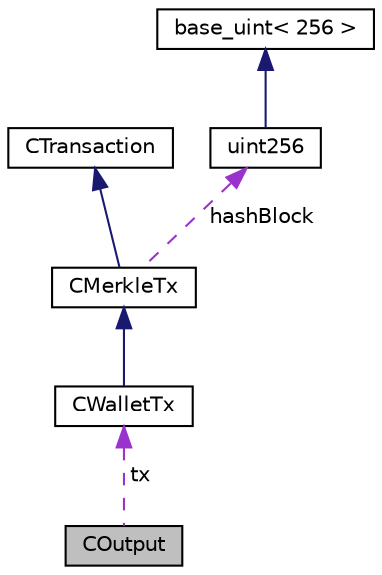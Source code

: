 digraph "COutput"
{
 // LATEX_PDF_SIZE
  edge [fontname="Helvetica",fontsize="10",labelfontname="Helvetica",labelfontsize="10"];
  node [fontname="Helvetica",fontsize="10",shape=record];
  Node1 [label="COutput",height=0.2,width=0.4,color="black", fillcolor="grey75", style="filled", fontcolor="black",tooltip=" "];
  Node2 -> Node1 [dir="back",color="darkorchid3",fontsize="10",style="dashed",label=" tx" ];
  Node2 [label="CWalletTx",height=0.2,width=0.4,color="black", fillcolor="white", style="filled",URL="$class_c_wallet_tx.html",tooltip=" "];
  Node3 -> Node2 [dir="back",color="midnightblue",fontsize="10",style="solid"];
  Node3 [label="CMerkleTx",height=0.2,width=0.4,color="black", fillcolor="white", style="filled",URL="$class_c_merkle_tx.html",tooltip=" "];
  Node4 -> Node3 [dir="back",color="midnightblue",fontsize="10",style="solid"];
  Node4 [label="CTransaction",height=0.2,width=0.4,color="black", fillcolor="white", style="filled",URL="$class_c_transaction.html",tooltip=" "];
  Node5 -> Node3 [dir="back",color="darkorchid3",fontsize="10",style="dashed",label=" hashBlock" ];
  Node5 [label="uint256",height=0.2,width=0.4,color="black", fillcolor="white", style="filled",URL="$classuint256.html",tooltip=" "];
  Node6 -> Node5 [dir="back",color="midnightblue",fontsize="10",style="solid"];
  Node6 [label="base_uint\< 256 \>",height=0.2,width=0.4,color="black", fillcolor="white", style="filled",URL="$classbase__uint.html",tooltip=" "];
}
